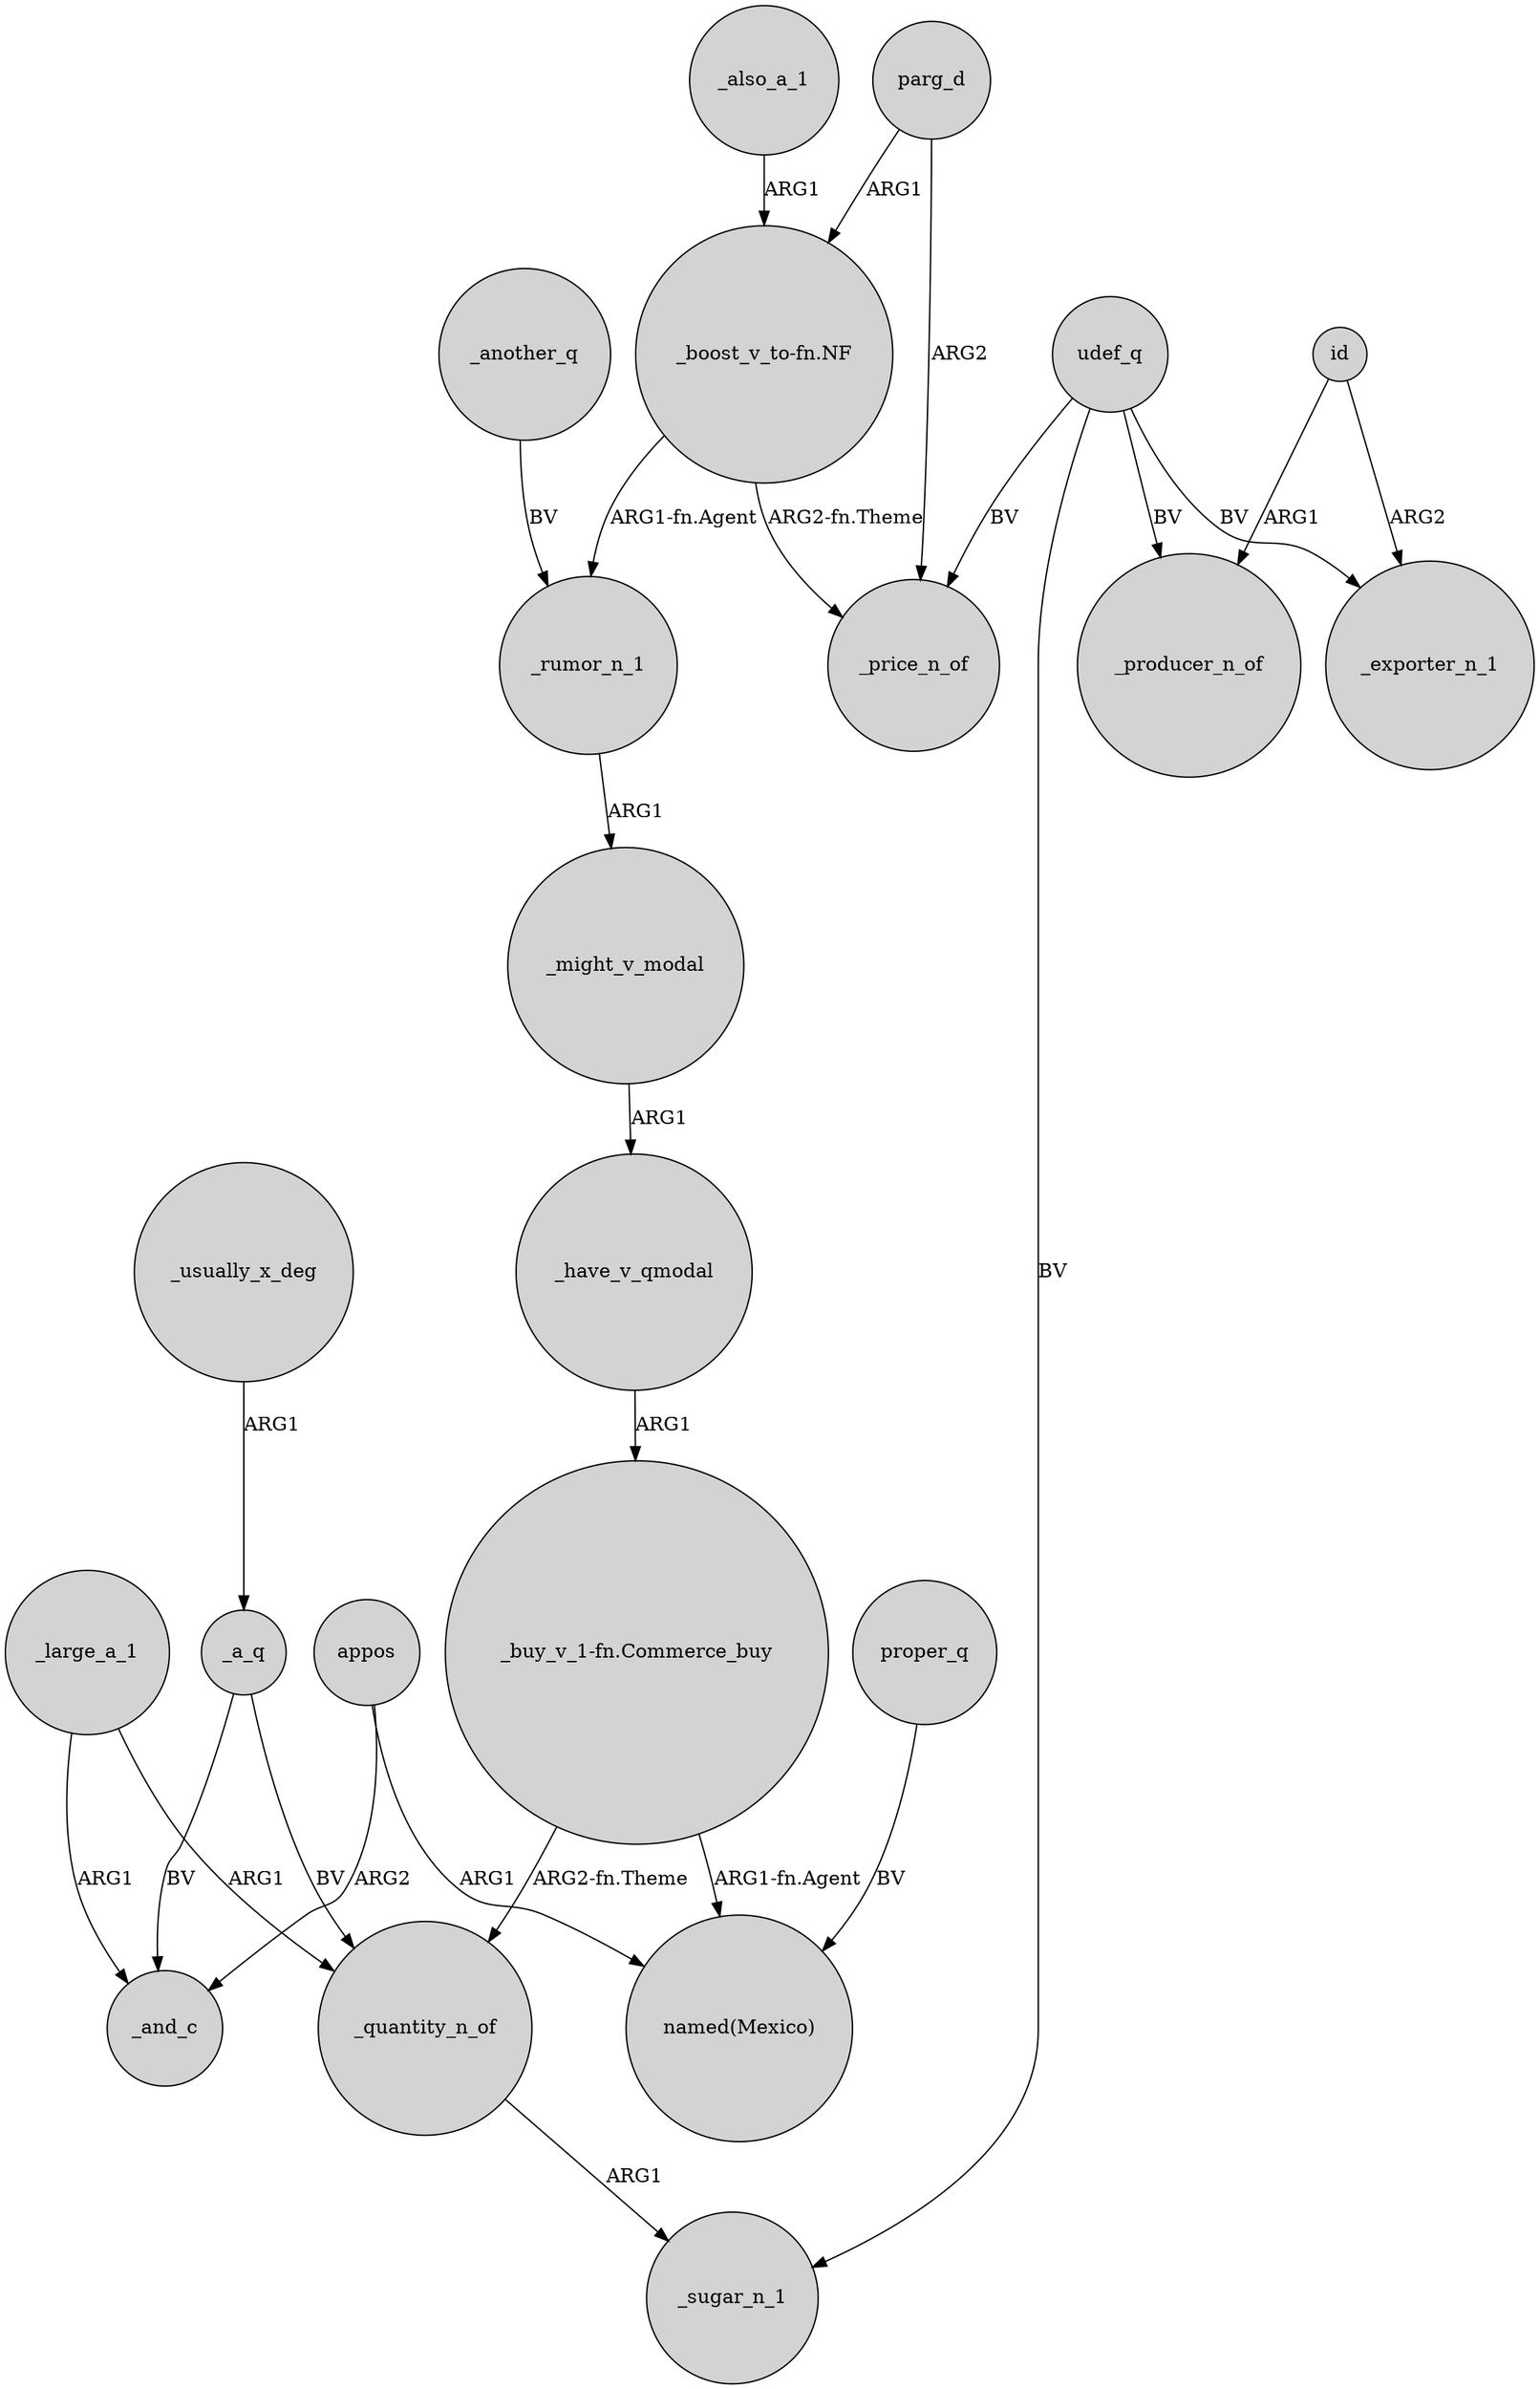 digraph {
	node [shape=circle style=filled]
	udef_q -> _price_n_of [label=BV]
	_large_a_1 -> _quantity_n_of [label=ARG1]
	_large_a_1 -> _and_c [label=ARG1]
	_a_q -> _quantity_n_of [label=BV]
	"_buy_v_1-fn.Commerce_buy" -> "named(Mexico)" [label="ARG1-fn.Agent"]
	"_boost_v_to-fn.NF" -> _price_n_of [label="ARG2-fn.Theme"]
	id -> _exporter_n_1 [label=ARG2]
	id -> _producer_n_of [label=ARG1]
	parg_d -> "_boost_v_to-fn.NF" [label=ARG1]
	_rumor_n_1 -> _might_v_modal [label=ARG1]
	_quantity_n_of -> _sugar_n_1 [label=ARG1]
	udef_q -> _sugar_n_1 [label=BV]
	"_boost_v_to-fn.NF" -> _rumor_n_1 [label="ARG1-fn.Agent"]
	_also_a_1 -> "_boost_v_to-fn.NF" [label=ARG1]
	proper_q -> "named(Mexico)" [label=BV]
	_have_v_qmodal -> "_buy_v_1-fn.Commerce_buy" [label=ARG1]
	_might_v_modal -> _have_v_qmodal [label=ARG1]
	appos -> _and_c [label=ARG2]
	_usually_x_deg -> _a_q [label=ARG1]
	_a_q -> _and_c [label=BV]
	_another_q -> _rumor_n_1 [label=BV]
	parg_d -> _price_n_of [label=ARG2]
	appos -> "named(Mexico)" [label=ARG1]
	udef_q -> _producer_n_of [label=BV]
	"_buy_v_1-fn.Commerce_buy" -> _quantity_n_of [label="ARG2-fn.Theme"]
	udef_q -> _exporter_n_1 [label=BV]
}
